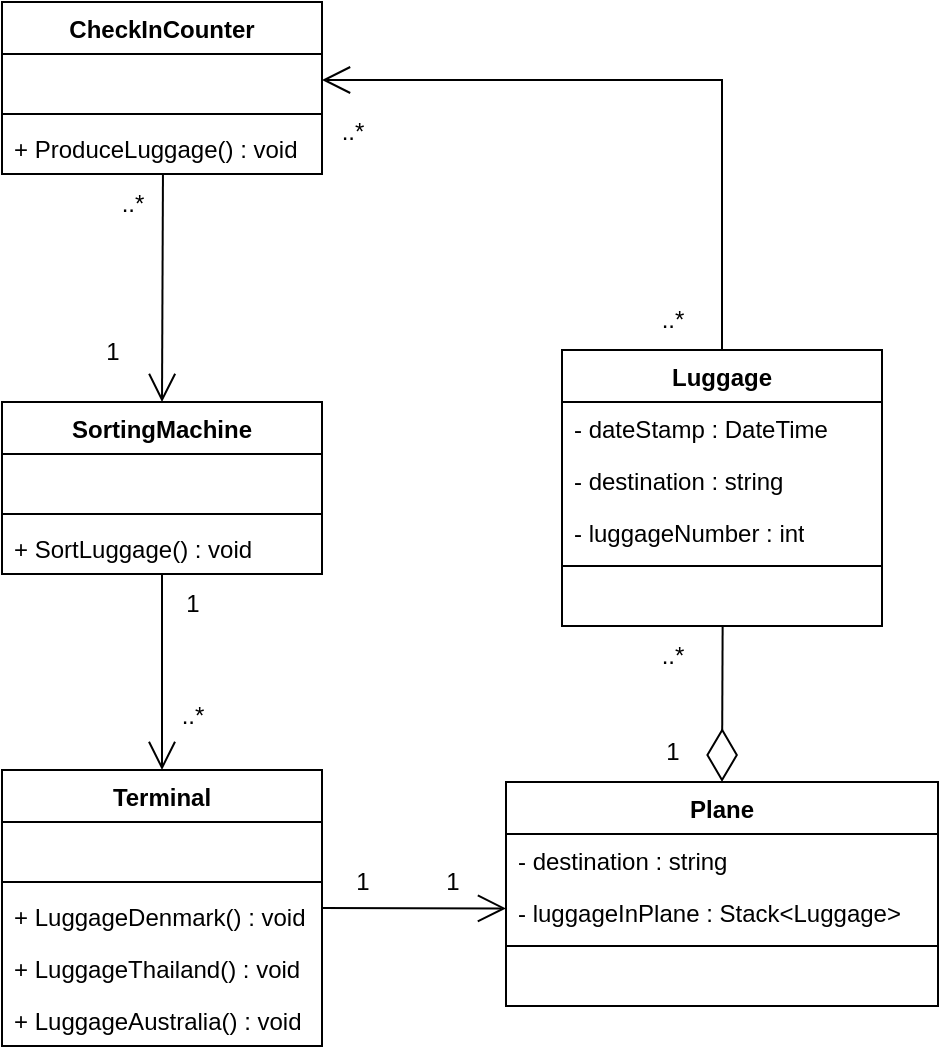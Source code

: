 <mxfile version="21.1.2" type="device">
  <diagram name="Side-1" id="KfyD0TcTMk2d21t6_mju">
    <mxGraphModel dx="1295" dy="768" grid="1" gridSize="10" guides="1" tooltips="1" connect="1" arrows="1" fold="1" page="1" pageScale="1" pageWidth="827" pageHeight="1169" math="0" shadow="0">
      <root>
        <mxCell id="0" />
        <mxCell id="1" parent="0" />
        <mxCell id="Olbgqs-vZQ1UWaVy8kL_-1" value="Plane" style="swimlane;fontStyle=1;align=center;verticalAlign=top;childLayout=stackLayout;horizontal=1;startSize=26;horizontalStack=0;resizeParent=1;resizeParentMax=0;resizeLast=0;collapsible=1;marginBottom=0;whiteSpace=wrap;html=1;" parent="1" vertex="1">
          <mxGeometry x="492" y="480" width="216" height="112" as="geometry" />
        </mxCell>
        <mxCell id="Olbgqs-vZQ1UWaVy8kL_-2" value="- destination : string" style="text;strokeColor=none;fillColor=none;align=left;verticalAlign=top;spacingLeft=4;spacingRight=4;overflow=hidden;rotatable=0;points=[[0,0.5],[1,0.5]];portConstraint=eastwest;whiteSpace=wrap;html=1;" parent="Olbgqs-vZQ1UWaVy8kL_-1" vertex="1">
          <mxGeometry y="26" width="216" height="26" as="geometry" />
        </mxCell>
        <mxCell id="Olbgqs-vZQ1UWaVy8kL_-5" value="- luggageInPlane : Stack&amp;lt;Luggage&amp;gt;" style="text;strokeColor=none;fillColor=none;align=left;verticalAlign=top;spacingLeft=4;spacingRight=4;overflow=hidden;rotatable=0;points=[[0,0.5],[1,0.5]];portConstraint=eastwest;whiteSpace=wrap;html=1;" parent="Olbgqs-vZQ1UWaVy8kL_-1" vertex="1">
          <mxGeometry y="52" width="216" height="26" as="geometry" />
        </mxCell>
        <mxCell id="Olbgqs-vZQ1UWaVy8kL_-3" value="" style="line;strokeWidth=1;fillColor=none;align=left;verticalAlign=middle;spacingTop=-1;spacingLeft=3;spacingRight=3;rotatable=0;labelPosition=right;points=[];portConstraint=eastwest;strokeColor=inherit;" parent="Olbgqs-vZQ1UWaVy8kL_-1" vertex="1">
          <mxGeometry y="78" width="216" height="8" as="geometry" />
        </mxCell>
        <mxCell id="Olbgqs-vZQ1UWaVy8kL_-4" value="&amp;nbsp;" style="text;strokeColor=none;fillColor=none;align=left;verticalAlign=top;spacingLeft=4;spacingRight=4;overflow=hidden;rotatable=0;points=[[0,0.5],[1,0.5]];portConstraint=eastwest;whiteSpace=wrap;html=1;" parent="Olbgqs-vZQ1UWaVy8kL_-1" vertex="1">
          <mxGeometry y="86" width="216" height="26" as="geometry" />
        </mxCell>
        <mxCell id="Olbgqs-vZQ1UWaVy8kL_-6" value="Luggage" style="swimlane;fontStyle=1;align=center;verticalAlign=top;childLayout=stackLayout;horizontal=1;startSize=26;horizontalStack=0;resizeParent=1;resizeParentMax=0;resizeLast=0;collapsible=1;marginBottom=0;whiteSpace=wrap;html=1;" parent="1" vertex="1">
          <mxGeometry x="520" y="264" width="160" height="138" as="geometry" />
        </mxCell>
        <mxCell id="Olbgqs-vZQ1UWaVy8kL_-7" value="- dateStamp : DateTime" style="text;strokeColor=none;fillColor=none;align=left;verticalAlign=top;spacingLeft=4;spacingRight=4;overflow=hidden;rotatable=0;points=[[0,0.5],[1,0.5]];portConstraint=eastwest;whiteSpace=wrap;html=1;" parent="Olbgqs-vZQ1UWaVy8kL_-6" vertex="1">
          <mxGeometry y="26" width="160" height="26" as="geometry" />
        </mxCell>
        <mxCell id="Olbgqs-vZQ1UWaVy8kL_-10" value="- destination : string" style="text;strokeColor=none;fillColor=none;align=left;verticalAlign=top;spacingLeft=4;spacingRight=4;overflow=hidden;rotatable=0;points=[[0,0.5],[1,0.5]];portConstraint=eastwest;whiteSpace=wrap;html=1;" parent="Olbgqs-vZQ1UWaVy8kL_-6" vertex="1">
          <mxGeometry y="52" width="160" height="26" as="geometry" />
        </mxCell>
        <mxCell id="Olbgqs-vZQ1UWaVy8kL_-11" value="- luggageNumber : int" style="text;strokeColor=none;fillColor=none;align=left;verticalAlign=top;spacingLeft=4;spacingRight=4;overflow=hidden;rotatable=0;points=[[0,0.5],[1,0.5]];portConstraint=eastwest;whiteSpace=wrap;html=1;" parent="Olbgqs-vZQ1UWaVy8kL_-6" vertex="1">
          <mxGeometry y="78" width="160" height="26" as="geometry" />
        </mxCell>
        <mxCell id="Olbgqs-vZQ1UWaVy8kL_-8" value="" style="line;strokeWidth=1;fillColor=none;align=left;verticalAlign=middle;spacingTop=-1;spacingLeft=3;spacingRight=3;rotatable=0;labelPosition=right;points=[];portConstraint=eastwest;strokeColor=inherit;" parent="Olbgqs-vZQ1UWaVy8kL_-6" vertex="1">
          <mxGeometry y="104" width="160" height="8" as="geometry" />
        </mxCell>
        <mxCell id="Olbgqs-vZQ1UWaVy8kL_-9" value="&amp;nbsp;" style="text;strokeColor=none;fillColor=none;align=left;verticalAlign=top;spacingLeft=4;spacingRight=4;overflow=hidden;rotatable=0;points=[[0,0.5],[1,0.5]];portConstraint=eastwest;whiteSpace=wrap;html=1;" parent="Olbgqs-vZQ1UWaVy8kL_-6" vertex="1">
          <mxGeometry y="112" width="160" height="26" as="geometry" />
        </mxCell>
        <mxCell id="Olbgqs-vZQ1UWaVy8kL_-12" value="CheckInCounter" style="swimlane;fontStyle=1;align=center;verticalAlign=top;childLayout=stackLayout;horizontal=1;startSize=26;horizontalStack=0;resizeParent=1;resizeParentMax=0;resizeLast=0;collapsible=1;marginBottom=0;whiteSpace=wrap;html=1;" parent="1" vertex="1">
          <mxGeometry x="240" y="90" width="160" height="86" as="geometry" />
        </mxCell>
        <mxCell id="Olbgqs-vZQ1UWaVy8kL_-13" value="&amp;nbsp;" style="text;strokeColor=none;fillColor=none;align=left;verticalAlign=top;spacingLeft=4;spacingRight=4;overflow=hidden;rotatable=0;points=[[0,0.5],[1,0.5]];portConstraint=eastwest;whiteSpace=wrap;html=1;" parent="Olbgqs-vZQ1UWaVy8kL_-12" vertex="1">
          <mxGeometry y="26" width="160" height="26" as="geometry" />
        </mxCell>
        <mxCell id="Olbgqs-vZQ1UWaVy8kL_-14" value="" style="line;strokeWidth=1;fillColor=none;align=left;verticalAlign=middle;spacingTop=-1;spacingLeft=3;spacingRight=3;rotatable=0;labelPosition=right;points=[];portConstraint=eastwest;strokeColor=inherit;" parent="Olbgqs-vZQ1UWaVy8kL_-12" vertex="1">
          <mxGeometry y="52" width="160" height="8" as="geometry" />
        </mxCell>
        <mxCell id="Olbgqs-vZQ1UWaVy8kL_-15" value="+ ProduceLuggage() : void" style="text;strokeColor=none;fillColor=none;align=left;verticalAlign=top;spacingLeft=4;spacingRight=4;overflow=hidden;rotatable=0;points=[[0,0.5],[1,0.5]];portConstraint=eastwest;whiteSpace=wrap;html=1;" parent="Olbgqs-vZQ1UWaVy8kL_-12" vertex="1">
          <mxGeometry y="60" width="160" height="26" as="geometry" />
        </mxCell>
        <mxCell id="Olbgqs-vZQ1UWaVy8kL_-16" value="SortingMachine" style="swimlane;fontStyle=1;align=center;verticalAlign=top;childLayout=stackLayout;horizontal=1;startSize=26;horizontalStack=0;resizeParent=1;resizeParentMax=0;resizeLast=0;collapsible=1;marginBottom=0;whiteSpace=wrap;html=1;" parent="1" vertex="1">
          <mxGeometry x="240" y="290" width="160" height="86" as="geometry" />
        </mxCell>
        <mxCell id="Olbgqs-vZQ1UWaVy8kL_-17" value="&amp;nbsp;" style="text;strokeColor=none;fillColor=none;align=left;verticalAlign=top;spacingLeft=4;spacingRight=4;overflow=hidden;rotatable=0;points=[[0,0.5],[1,0.5]];portConstraint=eastwest;whiteSpace=wrap;html=1;" parent="Olbgqs-vZQ1UWaVy8kL_-16" vertex="1">
          <mxGeometry y="26" width="160" height="26" as="geometry" />
        </mxCell>
        <mxCell id="Olbgqs-vZQ1UWaVy8kL_-18" value="" style="line;strokeWidth=1;fillColor=none;align=left;verticalAlign=middle;spacingTop=-1;spacingLeft=3;spacingRight=3;rotatable=0;labelPosition=right;points=[];portConstraint=eastwest;strokeColor=inherit;" parent="Olbgqs-vZQ1UWaVy8kL_-16" vertex="1">
          <mxGeometry y="52" width="160" height="8" as="geometry" />
        </mxCell>
        <mxCell id="Olbgqs-vZQ1UWaVy8kL_-19" value="+ SortLuggage() : void" style="text;strokeColor=none;fillColor=none;align=left;verticalAlign=top;spacingLeft=4;spacingRight=4;overflow=hidden;rotatable=0;points=[[0,0.5],[1,0.5]];portConstraint=eastwest;whiteSpace=wrap;html=1;" parent="Olbgqs-vZQ1UWaVy8kL_-16" vertex="1">
          <mxGeometry y="60" width="160" height="26" as="geometry" />
        </mxCell>
        <mxCell id="Olbgqs-vZQ1UWaVy8kL_-20" value="Terminal" style="swimlane;fontStyle=1;align=center;verticalAlign=top;childLayout=stackLayout;horizontal=1;startSize=26;horizontalStack=0;resizeParent=1;resizeParentMax=0;resizeLast=0;collapsible=1;marginBottom=0;whiteSpace=wrap;html=1;" parent="1" vertex="1">
          <mxGeometry x="240" y="474" width="160" height="138" as="geometry" />
        </mxCell>
        <mxCell id="Olbgqs-vZQ1UWaVy8kL_-21" value="&amp;nbsp;" style="text;strokeColor=none;fillColor=none;align=left;verticalAlign=top;spacingLeft=4;spacingRight=4;overflow=hidden;rotatable=0;points=[[0,0.5],[1,0.5]];portConstraint=eastwest;whiteSpace=wrap;html=1;" parent="Olbgqs-vZQ1UWaVy8kL_-20" vertex="1">
          <mxGeometry y="26" width="160" height="26" as="geometry" />
        </mxCell>
        <mxCell id="Olbgqs-vZQ1UWaVy8kL_-22" value="" style="line;strokeWidth=1;fillColor=none;align=left;verticalAlign=middle;spacingTop=-1;spacingLeft=3;spacingRight=3;rotatable=0;labelPosition=right;points=[];portConstraint=eastwest;strokeColor=inherit;" parent="Olbgqs-vZQ1UWaVy8kL_-20" vertex="1">
          <mxGeometry y="52" width="160" height="8" as="geometry" />
        </mxCell>
        <mxCell id="Olbgqs-vZQ1UWaVy8kL_-23" value="+ LuggageDenmark() : void" style="text;strokeColor=none;fillColor=none;align=left;verticalAlign=top;spacingLeft=4;spacingRight=4;overflow=hidden;rotatable=0;points=[[0,0.5],[1,0.5]];portConstraint=eastwest;whiteSpace=wrap;html=1;" parent="Olbgqs-vZQ1UWaVy8kL_-20" vertex="1">
          <mxGeometry y="60" width="160" height="26" as="geometry" />
        </mxCell>
        <mxCell id="Olbgqs-vZQ1UWaVy8kL_-24" value="+ LuggageThailand() : void" style="text;strokeColor=none;fillColor=none;align=left;verticalAlign=top;spacingLeft=4;spacingRight=4;overflow=hidden;rotatable=0;points=[[0,0.5],[1,0.5]];portConstraint=eastwest;whiteSpace=wrap;html=1;" parent="Olbgqs-vZQ1UWaVy8kL_-20" vertex="1">
          <mxGeometry y="86" width="160" height="26" as="geometry" />
        </mxCell>
        <mxCell id="Olbgqs-vZQ1UWaVy8kL_-25" value="+ LuggageAustralia() : void" style="text;strokeColor=none;fillColor=none;align=left;verticalAlign=top;spacingLeft=4;spacingRight=4;overflow=hidden;rotatable=0;points=[[0,0.5],[1,0.5]];portConstraint=eastwest;whiteSpace=wrap;html=1;" parent="Olbgqs-vZQ1UWaVy8kL_-20" vertex="1">
          <mxGeometry y="112" width="160" height="26" as="geometry" />
        </mxCell>
        <mxCell id="Olbgqs-vZQ1UWaVy8kL_-26" value="" style="endArrow=open;endFill=1;endSize=12;html=1;rounded=0;entryX=0.5;entryY=0;entryDx=0;entryDy=0;exitX=0.503;exitY=0.999;exitDx=0;exitDy=0;exitPerimeter=0;" parent="1" source="Olbgqs-vZQ1UWaVy8kL_-15" target="Olbgqs-vZQ1UWaVy8kL_-16" edge="1">
          <mxGeometry width="160" relative="1" as="geometry">
            <mxPoint x="300" y="250" as="sourcePoint" />
            <mxPoint x="540" y="340" as="targetPoint" />
          </mxGeometry>
        </mxCell>
        <mxCell id="Olbgqs-vZQ1UWaVy8kL_-27" value="" style="endArrow=open;endFill=1;endSize=12;html=1;rounded=0;exitX=0.5;exitY=1;exitDx=0;exitDy=0;entryX=0.5;entryY=0;entryDx=0;entryDy=0;" parent="1" source="Olbgqs-vZQ1UWaVy8kL_-16" target="Olbgqs-vZQ1UWaVy8kL_-20" edge="1">
          <mxGeometry width="160" relative="1" as="geometry">
            <mxPoint x="370" y="330" as="sourcePoint" />
            <mxPoint x="530" y="330" as="targetPoint" />
          </mxGeometry>
        </mxCell>
        <mxCell id="Olbgqs-vZQ1UWaVy8kL_-29" value="" style="endArrow=open;endFill=1;endSize=12;html=1;rounded=0;exitX=0.5;exitY=0;exitDx=0;exitDy=0;edgeStyle=orthogonalEdgeStyle;entryX=1;entryY=0.5;entryDx=0;entryDy=0;" parent="1" source="Olbgqs-vZQ1UWaVy8kL_-6" target="Olbgqs-vZQ1UWaVy8kL_-13" edge="1">
          <mxGeometry width="160" relative="1" as="geometry">
            <mxPoint x="420" y="300" as="sourcePoint" />
            <mxPoint x="410" y="150" as="targetPoint" />
          </mxGeometry>
        </mxCell>
        <mxCell id="Olbgqs-vZQ1UWaVy8kL_-31" value="..*" style="text;html=1;align=center;verticalAlign=middle;resizable=0;points=[];autosize=1;strokeColor=none;fillColor=none;" parent="1" vertex="1">
          <mxGeometry x="400" y="140" width="30" height="30" as="geometry" />
        </mxCell>
        <mxCell id="Olbgqs-vZQ1UWaVy8kL_-32" value="..*" style="text;html=1;align=center;verticalAlign=middle;resizable=0;points=[];autosize=1;strokeColor=none;fillColor=none;" parent="1" vertex="1">
          <mxGeometry x="560" y="234" width="30" height="30" as="geometry" />
        </mxCell>
        <mxCell id="Olbgqs-vZQ1UWaVy8kL_-33" value="..*" style="text;html=1;align=center;verticalAlign=middle;resizable=0;points=[];autosize=1;strokeColor=none;fillColor=none;" parent="1" vertex="1">
          <mxGeometry x="290" y="176" width="30" height="30" as="geometry" />
        </mxCell>
        <mxCell id="Olbgqs-vZQ1UWaVy8kL_-34" value="1" style="text;html=1;align=center;verticalAlign=middle;resizable=0;points=[];autosize=1;strokeColor=none;fillColor=none;" parent="1" vertex="1">
          <mxGeometry x="280" y="250" width="30" height="30" as="geometry" />
        </mxCell>
        <mxCell id="Olbgqs-vZQ1UWaVy8kL_-35" value="" style="endArrow=diamondThin;endFill=0;endSize=24;html=1;rounded=0;entryX=0.5;entryY=0;entryDx=0;entryDy=0;exitX=0.502;exitY=0.997;exitDx=0;exitDy=0;exitPerimeter=0;" parent="1" source="Olbgqs-vZQ1UWaVy8kL_-9" target="Olbgqs-vZQ1UWaVy8kL_-1" edge="1">
          <mxGeometry width="160" relative="1" as="geometry">
            <mxPoint x="600" y="400" as="sourcePoint" />
            <mxPoint x="540" y="370" as="targetPoint" />
          </mxGeometry>
        </mxCell>
        <mxCell id="Olbgqs-vZQ1UWaVy8kL_-36" value="1" style="text;html=1;align=center;verticalAlign=middle;resizable=0;points=[];autosize=1;strokeColor=none;fillColor=none;" parent="1" vertex="1">
          <mxGeometry x="560" y="450" width="30" height="30" as="geometry" />
        </mxCell>
        <mxCell id="Olbgqs-vZQ1UWaVy8kL_-37" value="..*" style="text;html=1;align=center;verticalAlign=middle;resizable=0;points=[];autosize=1;strokeColor=none;fillColor=none;" parent="1" vertex="1">
          <mxGeometry x="560" y="402" width="30" height="30" as="geometry" />
        </mxCell>
        <mxCell id="Olbgqs-vZQ1UWaVy8kL_-38" value="" style="endArrow=open;endFill=1;endSize=12;html=1;rounded=0;exitX=1;exitY=0.5;exitDx=0;exitDy=0;entryX=0;entryY=0.432;entryDx=0;entryDy=0;entryPerimeter=0;" parent="1" source="Olbgqs-vZQ1UWaVy8kL_-20" target="Olbgqs-vZQ1UWaVy8kL_-5" edge="1">
          <mxGeometry width="160" relative="1" as="geometry">
            <mxPoint x="450" y="390" as="sourcePoint" />
            <mxPoint x="480" y="530" as="targetPoint" />
          </mxGeometry>
        </mxCell>
        <mxCell id="Olbgqs-vZQ1UWaVy8kL_-39" value="1" style="text;html=1;align=center;verticalAlign=middle;resizable=0;points=[];autosize=1;strokeColor=none;fillColor=none;" parent="1" vertex="1">
          <mxGeometry x="405" y="515" width="30" height="30" as="geometry" />
        </mxCell>
        <mxCell id="Olbgqs-vZQ1UWaVy8kL_-40" value="1" style="text;html=1;align=center;verticalAlign=middle;resizable=0;points=[];autosize=1;strokeColor=none;fillColor=none;" parent="1" vertex="1">
          <mxGeometry x="450" y="515" width="30" height="30" as="geometry" />
        </mxCell>
        <mxCell id="Olbgqs-vZQ1UWaVy8kL_-41" value="1" style="text;html=1;align=center;verticalAlign=middle;resizable=0;points=[];autosize=1;strokeColor=none;fillColor=none;" parent="1" vertex="1">
          <mxGeometry x="320" y="376" width="30" height="30" as="geometry" />
        </mxCell>
        <mxCell id="Olbgqs-vZQ1UWaVy8kL_-42" value="..*" style="text;html=1;align=center;verticalAlign=middle;resizable=0;points=[];autosize=1;strokeColor=none;fillColor=none;" parent="1" vertex="1">
          <mxGeometry x="320" y="432" width="30" height="30" as="geometry" />
        </mxCell>
      </root>
    </mxGraphModel>
  </diagram>
</mxfile>
